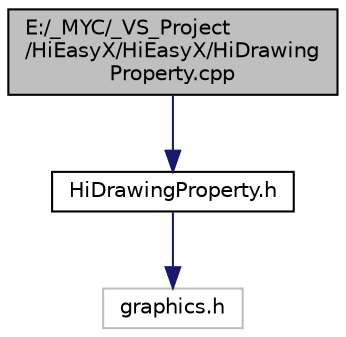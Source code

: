 digraph "E:/_MYC/_VS_Project/HiEasyX/HiEasyX/HiDrawingProperty.cpp"
{
 // LATEX_PDF_SIZE
  edge [fontname="Helvetica",fontsize="10",labelfontname="Helvetica",labelfontsize="10"];
  node [fontname="Helvetica",fontsize="10",shape=record];
  Node1 [label="E:/_MYC/_VS_Project\l/HiEasyX/HiEasyX/HiDrawing\lProperty.cpp",height=0.2,width=0.4,color="black", fillcolor="grey75", style="filled", fontcolor="black",tooltip=" "];
  Node1 -> Node2 [color="midnightblue",fontsize="10",style="solid",fontname="Helvetica"];
  Node2 [label="HiDrawingProperty.h",height=0.2,width=0.4,color="black", fillcolor="white", style="filled",URL="$_hi_drawing_property_8h.html",tooltip=" "];
  Node2 -> Node3 [color="midnightblue",fontsize="10",style="solid",fontname="Helvetica"];
  Node3 [label="graphics.h",height=0.2,width=0.4,color="grey75", fillcolor="white", style="filled",tooltip=" "];
}
